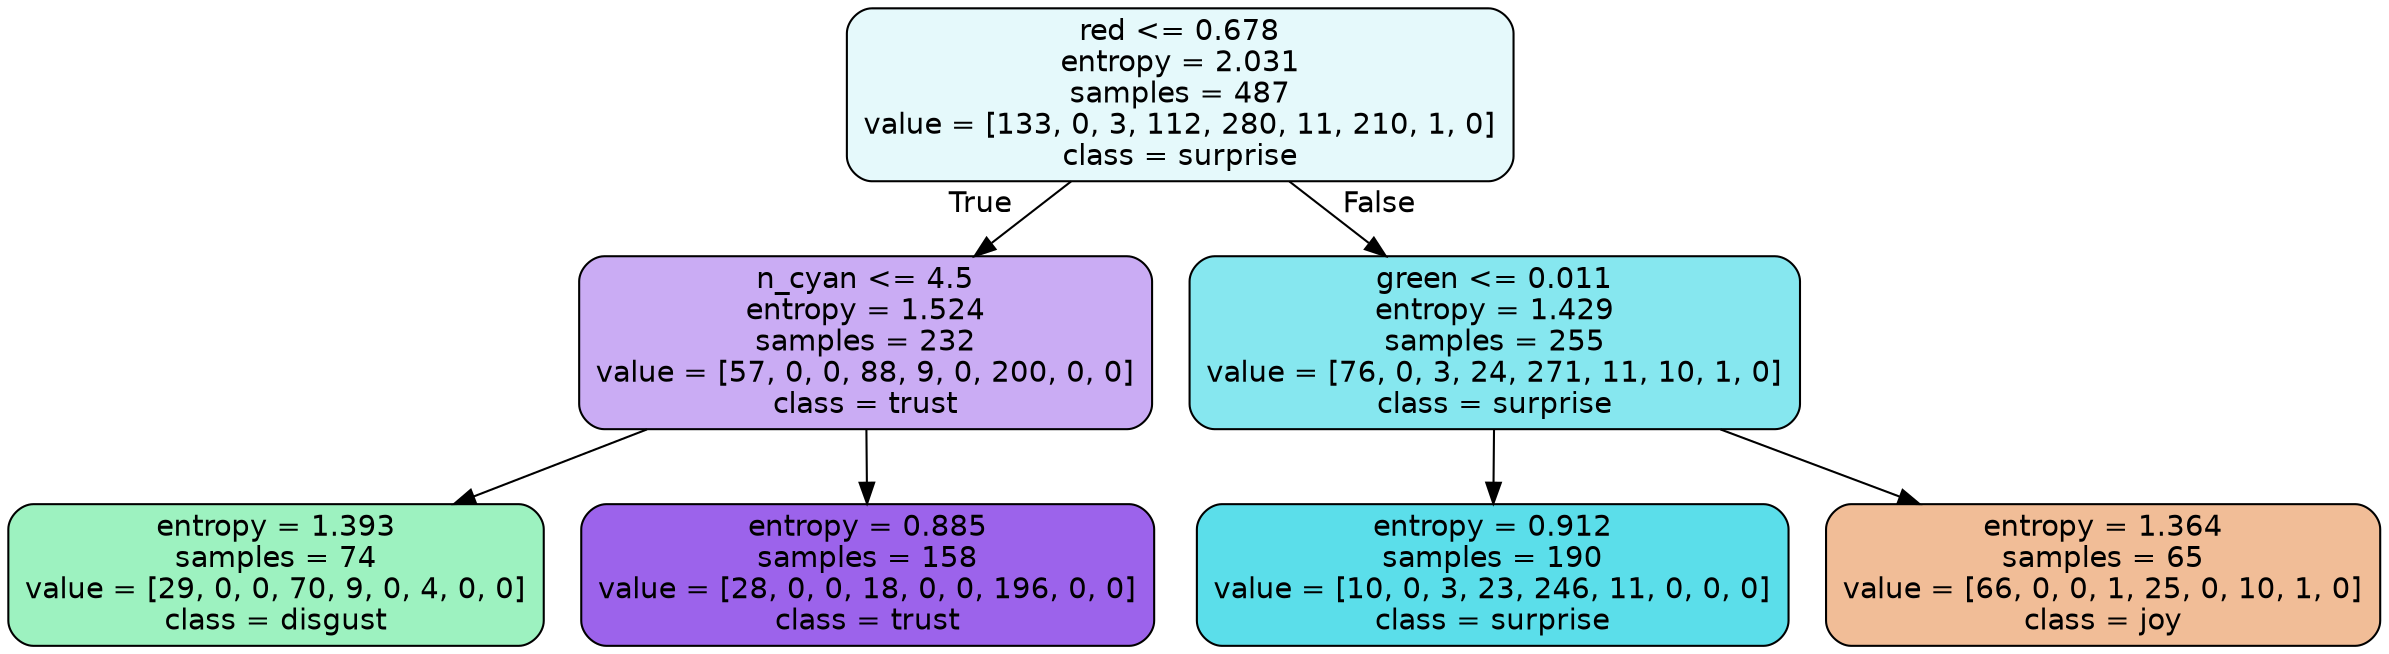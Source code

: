digraph Tree {
node [shape=box, style="filled, rounded", color="black", fontname=helvetica] ;
edge [fontname=helvetica] ;
0 [label="red <= 0.678\nentropy = 2.031\nsamples = 487\nvalue = [133, 0, 3, 112, 280, 11, 210, 1, 0]\nclass = surprise", fillcolor="#39d7e521"] ;
1 [label="n_cyan <= 4.5\nentropy = 1.524\nsamples = 232\nvalue = [57, 0, 0, 88, 9, 0, 200, 0, 0]\nclass = trust", fillcolor="#8139e56b"] ;
0 -> 1 [labeldistance=2.5, labelangle=45, headlabel="True"] ;
2 [label="entropy = 1.393\nsamples = 74\nvalue = [29, 0, 0, 70, 9, 0, 4, 0, 0]\nclass = disgust", fillcolor="#39e5817e"] ;
1 -> 2 ;
3 [label="entropy = 0.885\nsamples = 158\nvalue = [28, 0, 0, 18, 0, 0, 196, 0, 0]\nclass = trust", fillcolor="#8139e5c8"] ;
1 -> 3 ;
4 [label="green <= 0.011\nentropy = 1.429\nsamples = 255\nvalue = [76, 0, 3, 24, 271, 11, 10, 1, 0]\nclass = surprise", fillcolor="#39d7e59b"] ;
0 -> 4 [labeldistance=2.5, labelangle=-45, headlabel="False"] ;
5 [label="entropy = 0.912\nsamples = 190\nvalue = [10, 0, 3, 23, 246, 11, 0, 0, 0]\nclass = surprise", fillcolor="#39d7e5d3"] ;
4 -> 5 ;
6 [label="entropy = 1.364\nsamples = 65\nvalue = [66, 0, 0, 1, 25, 0, 10, 1, 0]\nclass = joy", fillcolor="#e5813986"] ;
4 -> 6 ;
}